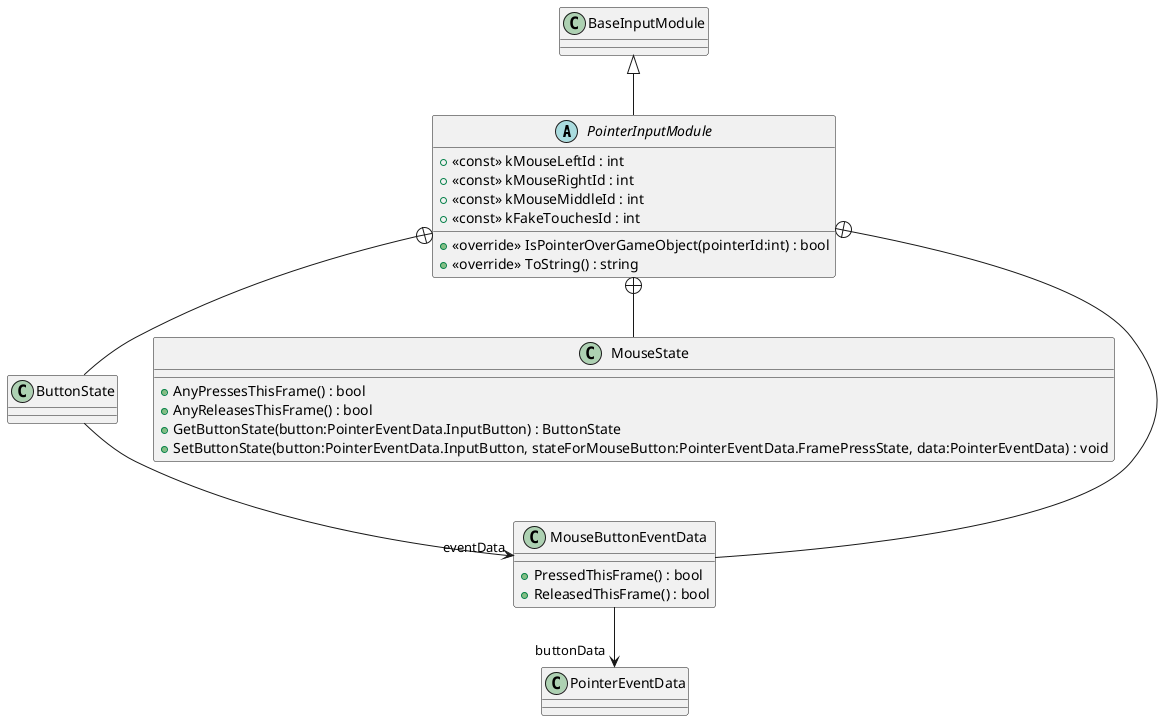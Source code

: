 @startuml
abstract class PointerInputModule {
    + <<const>> kMouseLeftId : int
    + <<const>> kMouseRightId : int
    + <<const>> kMouseMiddleId : int
    + <<const>> kFakeTouchesId : int
    + <<override>> IsPointerOverGameObject(pointerId:int) : bool
    + <<override>> ToString() : string
}
class ButtonState {
}
class MouseState {
    + AnyPressesThisFrame() : bool
    + AnyReleasesThisFrame() : bool
    + GetButtonState(button:PointerEventData.InputButton) : ButtonState
    + SetButtonState(button:PointerEventData.InputButton, stateForMouseButton:PointerEventData.FramePressState, data:PointerEventData) : void
}
class MouseButtonEventData {
    + PressedThisFrame() : bool
    + ReleasedThisFrame() : bool
}
BaseInputModule <|-- PointerInputModule
PointerInputModule +-- ButtonState
ButtonState --> "eventData" MouseButtonEventData
PointerInputModule +-- MouseState
PointerInputModule +-- MouseButtonEventData
MouseButtonEventData --> "buttonData" PointerEventData
@enduml
